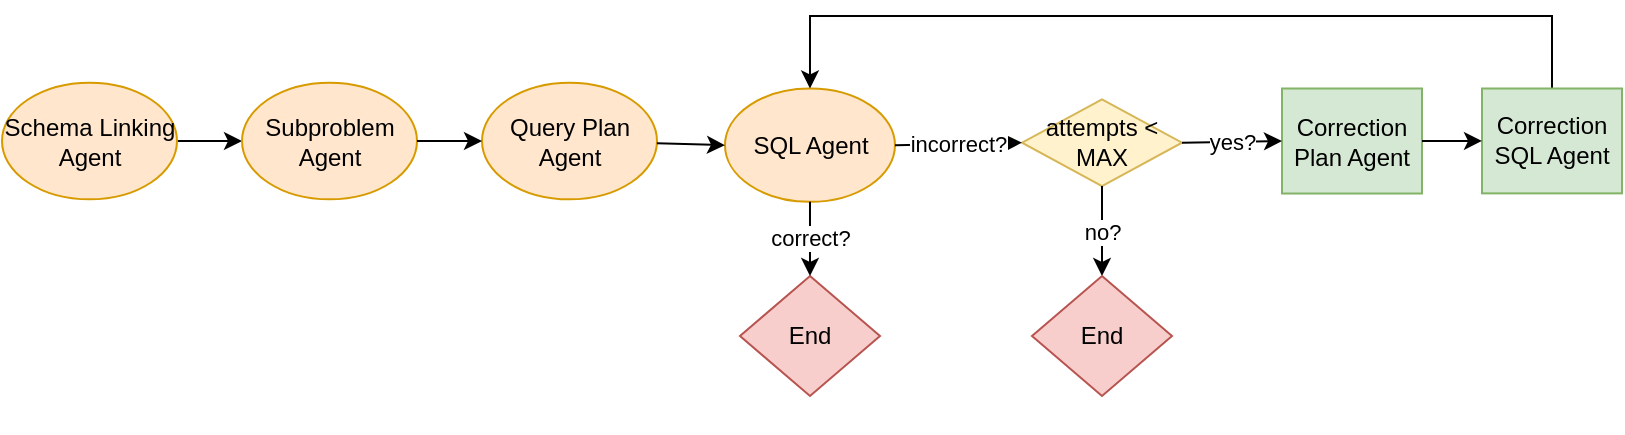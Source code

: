 <mxfile version="28.0.9">
  <diagram name="Page-1" id="KUHeG2YJhZGARFXUKpgu">
    <mxGraphModel dx="864" dy="450" grid="1" gridSize="10" guides="1" tooltips="1" connect="1" arrows="1" fold="1" page="1" pageScale="1" pageWidth="827" pageHeight="1169" math="0" shadow="0">
      <root>
        <mxCell id="0" />
        <mxCell id="1" parent="0" />
        <mxCell id="Dt2Pq7TiJWF1IqFh8Ku9-4" style="edgeStyle=orthogonalEdgeStyle;rounded=0;orthogonalLoop=1;jettySize=auto;html=1;exitX=1;exitY=0.5;exitDx=0;exitDy=0;entryX=0;entryY=0.5;entryDx=0;entryDy=0;" edge="1" parent="1" source="A5hMh4T1yK6n7D5G-u22" target="A5hMh4T1yK6n7D5G-u24">
          <mxGeometry relative="1" as="geometry" />
        </mxCell>
        <mxCell id="A5hMh4T1yK6n7D5G-u22" value="Schema Linking Agent" style="ellipse;whiteSpace=wrap;html=1;aspect=fixed;fillColor=#ffe6cc;strokeColor=#d79b00;" vertex="1" parent="1">
          <mxGeometry x="10" y="153.34" width="87.5" height="58.33" as="geometry" />
        </mxCell>
        <mxCell id="A5hMh4T1yK6n7D5G-u24" value="Subproblem Agent" style="ellipse;whiteSpace=wrap;html=1;aspect=fixed;fillColor=#ffe6cc;strokeColor=#d79b00;" vertex="1" parent="1">
          <mxGeometry x="130" y="153.34" width="87.5" height="58.33" as="geometry" />
        </mxCell>
        <mxCell id="A5hMh4T1yK6n7D5G-u25" value="Query Plan Agent" style="ellipse;whiteSpace=wrap;html=1;aspect=fixed;fillColor=#ffe6cc;strokeColor=#d79b00;" vertex="1" parent="1">
          <mxGeometry x="250" y="153.34" width="87.5" height="58.33" as="geometry" />
        </mxCell>
        <mxCell id="A5hMh4T1yK6n7D5G-u26" value="SQL Agent" style="ellipse;whiteSpace=wrap;html=1;aspect=fixed;fillColor=#ffe6cc;strokeColor=#d79b00;" vertex="1" parent="1">
          <mxGeometry x="371.5" y="156.25" width="84.99" height="56.66" as="geometry" />
        </mxCell>
        <mxCell id="A5hMh4T1yK6n7D5G-u29" value="" style="endArrow=classic;html=1;rounded=0;entryX=0;entryY=0.5;entryDx=0;entryDy=0;" edge="1" parent="1" source="A5hMh4T1yK6n7D5G-u24" target="A5hMh4T1yK6n7D5G-u25">
          <mxGeometry width="50" height="50" relative="1" as="geometry">
            <mxPoint x="340" y="170" as="sourcePoint" />
            <mxPoint x="390" y="170" as="targetPoint" />
          </mxGeometry>
        </mxCell>
        <mxCell id="A5hMh4T1yK6n7D5G-u30" value="" style="endArrow=classic;html=1;rounded=0;entryX=0;entryY=0.5;entryDx=0;entryDy=0;" edge="1" parent="1" source="A5hMh4T1yK6n7D5G-u25" target="A5hMh4T1yK6n7D5G-u26">
          <mxGeometry width="50" height="50" relative="1" as="geometry">
            <mxPoint x="520" y="170" as="sourcePoint" />
            <mxPoint x="570" y="170" as="targetPoint" />
          </mxGeometry>
        </mxCell>
        <mxCell id="A5hMh4T1yK6n7D5G-u31" value="End" style="rhombus;whiteSpace=wrap;html=1;fillColor=#f8cecc;strokeColor=#b85450;" vertex="1" parent="1">
          <mxGeometry x="379" y="250" width="70" height="60" as="geometry" />
        </mxCell>
        <mxCell id="A5hMh4T1yK6n7D5G-u32" value="correct?" style="endArrow=classic;html=1;rounded=0;exitX=0.5;exitY=1;exitDx=0;exitDy=0;entryX=0.5;entryY=0;entryDx=0;entryDy=0;" edge="1" parent="1" source="A5hMh4T1yK6n7D5G-u26" target="A5hMh4T1yK6n7D5G-u31">
          <mxGeometry width="50" height="50" relative="1" as="geometry">
            <mxPoint x="630" y="220" as="sourcePoint" />
            <mxPoint x="680" y="270" as="targetPoint" />
          </mxGeometry>
        </mxCell>
        <mxCell id="A5hMh4T1yK6n7D5G-u33" value="attempts &amp;lt; MAX" style="rhombus;whiteSpace=wrap;html=1;fillColor=#fff2cc;strokeColor=#d6b656;" vertex="1" parent="1">
          <mxGeometry x="520" y="161.67" width="80" height="43.34" as="geometry" />
        </mxCell>
        <mxCell id="A5hMh4T1yK6n7D5G-u34" value="incorrect?" style="endArrow=classic;html=1;rounded=0;exitX=1;exitY=0.5;exitDx=0;exitDy=0;entryX=0;entryY=0.5;entryDx=0;entryDy=0;" edge="1" parent="1" source="A5hMh4T1yK6n7D5G-u26" target="A5hMh4T1yK6n7D5G-u33">
          <mxGeometry width="50" height="50" relative="1" as="geometry">
            <mxPoint x="700" y="170" as="sourcePoint" />
            <mxPoint x="750" y="170" as="targetPoint" />
          </mxGeometry>
        </mxCell>
        <mxCell id="A5hMh4T1yK6n7D5G-u36" value="no?" style="endArrow=classic;html=1;rounded=0;exitX=0.5;exitY=1;exitDx=0;exitDy=0;entryX=0.5;entryY=0;entryDx=0;entryDy=0;" edge="1" parent="1" source="A5hMh4T1yK6n7D5G-u33" target="Dt2Pq7TiJWF1IqFh8Ku9-6">
          <mxGeometry width="50" height="50" relative="1" as="geometry">
            <mxPoint x="820" y="230" as="sourcePoint" />
            <mxPoint x="565" y="260" as="targetPoint" />
            <Array as="points">
              <mxPoint x="560" y="250" />
            </Array>
          </mxGeometry>
        </mxCell>
        <mxCell id="A5hMh4T1yK6n7D5G-u37" value="Correction Plan Agent" style="rounded=0;whiteSpace=wrap;html=1;fillColor=#d5e8d4;strokeColor=#82b366;" vertex="1" parent="1">
          <mxGeometry x="650" y="156.25" width="70" height="52.51" as="geometry" />
        </mxCell>
        <mxCell id="A5hMh4T1yK6n7D5G-u38" value="yes?" style="endArrow=classic;html=1;rounded=0;exitX=1;exitY=0.5;exitDx=0;exitDy=0;entryX=0;entryY=0.5;entryDx=0;entryDy=0;" edge="1" parent="1" source="A5hMh4T1yK6n7D5G-u33" target="A5hMh4T1yK6n7D5G-u37">
          <mxGeometry width="50" height="50" relative="1" as="geometry">
            <mxPoint x="900" y="170" as="sourcePoint" />
            <mxPoint x="950" y="170" as="targetPoint" />
          </mxGeometry>
        </mxCell>
        <mxCell id="Dt2Pq7TiJWF1IqFh8Ku9-5" style="edgeStyle=orthogonalEdgeStyle;rounded=0;orthogonalLoop=1;jettySize=auto;html=1;exitX=0.5;exitY=0;exitDx=0;exitDy=0;entryX=0.5;entryY=0;entryDx=0;entryDy=0;" edge="1" parent="1" source="A5hMh4T1yK6n7D5G-u39" target="A5hMh4T1yK6n7D5G-u26">
          <mxGeometry relative="1" as="geometry">
            <Array as="points">
              <mxPoint x="785" y="120" />
              <mxPoint x="414" y="120" />
            </Array>
          </mxGeometry>
        </mxCell>
        <mxCell id="A5hMh4T1yK6n7D5G-u39" value="Correction SQL Agent" style="rounded=0;whiteSpace=wrap;html=1;fillColor=#d5e8d4;strokeColor=#82b366;" vertex="1" parent="1">
          <mxGeometry x="750" y="156.25" width="70" height="52.44" as="geometry" />
        </mxCell>
        <mxCell id="A5hMh4T1yK6n7D5G-u40" value="" style="endArrow=classic;html=1;rounded=0;exitX=1;exitY=0.5;exitDx=0;exitDy=0;entryX=0;entryY=0.5;entryDx=0;entryDy=0;" edge="1" parent="1" source="A5hMh4T1yK6n7D5G-u37" target="A5hMh4T1yK6n7D5G-u39">
          <mxGeometry width="50" height="50" relative="1" as="geometry">
            <mxPoint x="1100" y="170" as="sourcePoint" />
            <mxPoint x="1150" y="170" as="targetPoint" />
          </mxGeometry>
        </mxCell>
        <mxCell id="Dt2Pq7TiJWF1IqFh8Ku9-1" style="edgeStyle=orthogonalEdgeStyle;rounded=0;orthogonalLoop=1;jettySize=auto;html=1;exitX=0.5;exitY=1;exitDx=0;exitDy=0;" edge="1" parent="1">
          <mxGeometry relative="1" as="geometry">
            <mxPoint x="565" y="320" as="sourcePoint" />
            <mxPoint x="565" y="320" as="targetPoint" />
          </mxGeometry>
        </mxCell>
        <mxCell id="Dt2Pq7TiJWF1IqFh8Ku9-6" value="End" style="rhombus;whiteSpace=wrap;html=1;fillColor=#f8cecc;strokeColor=#b85450;" vertex="1" parent="1">
          <mxGeometry x="525" y="250" width="70" height="60" as="geometry" />
        </mxCell>
      </root>
    </mxGraphModel>
  </diagram>
</mxfile>
